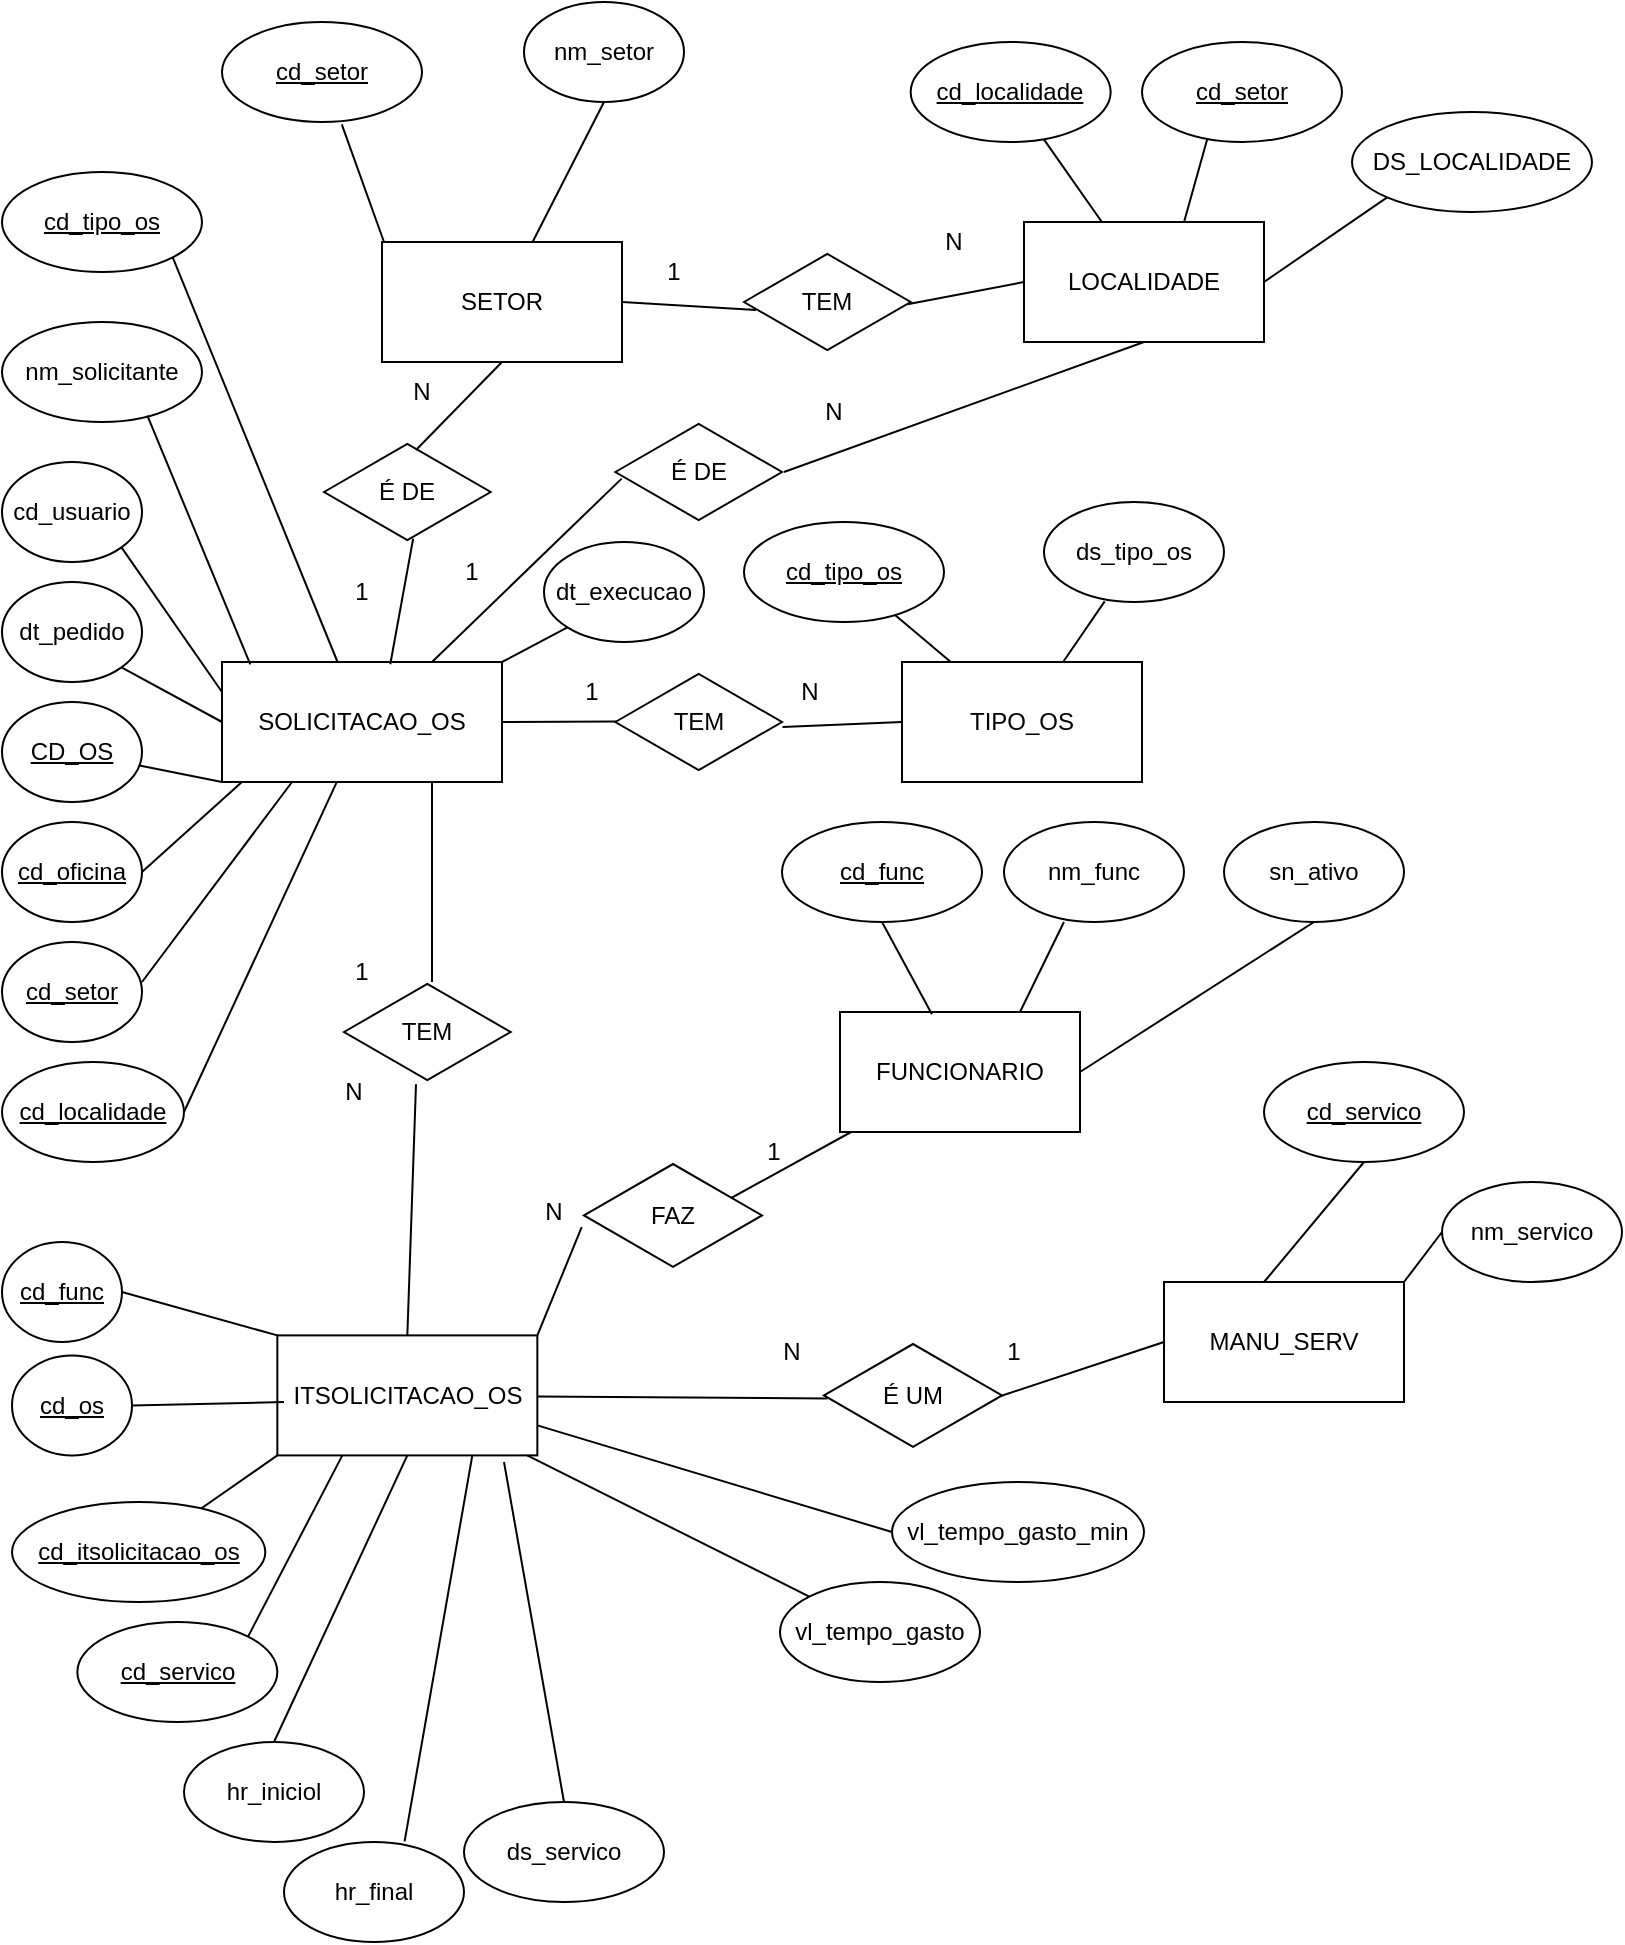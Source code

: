 <mxfile version="20.8.20" type="github">
  <diagram name="Página-1" id="6980AKdjeQCheHW8_v9r">
    <mxGraphModel dx="1134" dy="1046" grid="1" gridSize="10" guides="1" tooltips="1" connect="1" arrows="1" fold="1" page="1" pageScale="1" pageWidth="827" pageHeight="1169" math="0" shadow="0">
      <root>
        <mxCell id="0" />
        <mxCell id="1" parent="0" />
        <mxCell id="mYhpT6WNRmOxAPuIhqAg-1" value="&lt;font style=&quot;vertical-align: inherit;&quot;&gt;&lt;font style=&quot;vertical-align: inherit;&quot;&gt;SOLICITACAO_OS&lt;/font&gt;&lt;/font&gt;" style="rounded=0;whiteSpace=wrap;html=1;" vertex="1" parent="1">
          <mxGeometry x="119" y="420" width="140" height="60" as="geometry" />
        </mxCell>
        <mxCell id="mYhpT6WNRmOxAPuIhqAg-3" value="TIPO_OS" style="rounded=0;whiteSpace=wrap;html=1;" vertex="1" parent="1">
          <mxGeometry x="459" y="420" width="120" height="60" as="geometry" />
        </mxCell>
        <mxCell id="mYhpT6WNRmOxAPuIhqAg-4" value="MANU_SERV" style="rounded=0;whiteSpace=wrap;html=1;" vertex="1" parent="1">
          <mxGeometry x="590" y="730" width="120" height="60" as="geometry" />
        </mxCell>
        <mxCell id="mYhpT6WNRmOxAPuIhqAg-5" value="&lt;u&gt;CD_OS&lt;/u&gt;" style="ellipse;whiteSpace=wrap;html=1;" vertex="1" parent="1">
          <mxGeometry x="9" y="440" width="70" height="50" as="geometry" />
        </mxCell>
        <mxCell id="mYhpT6WNRmOxAPuIhqAg-6" value="" style="endArrow=none;html=1;rounded=0;exitX=0;exitY=1;exitDx=0;exitDy=0;" edge="1" parent="1" source="mYhpT6WNRmOxAPuIhqAg-1" target="mYhpT6WNRmOxAPuIhqAg-5">
          <mxGeometry width="50" height="50" relative="1" as="geometry">
            <mxPoint x="379" y="500" as="sourcePoint" />
            <mxPoint x="429" y="450" as="targetPoint" />
          </mxGeometry>
        </mxCell>
        <mxCell id="mYhpT6WNRmOxAPuIhqAg-7" value="dt_pedido" style="ellipse;whiteSpace=wrap;html=1;" vertex="1" parent="1">
          <mxGeometry x="9" y="380" width="70" height="50" as="geometry" />
        </mxCell>
        <mxCell id="mYhpT6WNRmOxAPuIhqAg-8" value="cd_usuario" style="ellipse;whiteSpace=wrap;html=1;direction=south;" vertex="1" parent="1">
          <mxGeometry x="9" y="320" width="70" height="50" as="geometry" />
        </mxCell>
        <mxCell id="mYhpT6WNRmOxAPuIhqAg-9" value="nm_solicitante" style="ellipse;whiteSpace=wrap;html=1;" vertex="1" parent="1">
          <mxGeometry x="9" y="250" width="100" height="50" as="geometry" />
        </mxCell>
        <mxCell id="mYhpT6WNRmOxAPuIhqAg-10" value="" style="endArrow=none;html=1;rounded=0;entryX=1;entryY=1;entryDx=0;entryDy=0;exitX=0;exitY=0.5;exitDx=0;exitDy=0;" edge="1" parent="1" source="mYhpT6WNRmOxAPuIhqAg-1" target="mYhpT6WNRmOxAPuIhqAg-7">
          <mxGeometry width="50" height="50" relative="1" as="geometry">
            <mxPoint x="139" y="640" as="sourcePoint" />
            <mxPoint x="189" y="590" as="targetPoint" />
          </mxGeometry>
        </mxCell>
        <mxCell id="mYhpT6WNRmOxAPuIhqAg-11" value="" style="endArrow=none;html=1;rounded=0;entryX=1;entryY=0;entryDx=0;entryDy=0;exitX=0;exitY=0.25;exitDx=0;exitDy=0;" edge="1" parent="1" source="mYhpT6WNRmOxAPuIhqAg-1" target="mYhpT6WNRmOxAPuIhqAg-8">
          <mxGeometry width="50" height="50" relative="1" as="geometry">
            <mxPoint x="139" y="640" as="sourcePoint" />
            <mxPoint x="189" y="590" as="targetPoint" />
          </mxGeometry>
        </mxCell>
        <mxCell id="mYhpT6WNRmOxAPuIhqAg-12" value="" style="endArrow=none;html=1;rounded=0;entryX=0.727;entryY=0.937;entryDx=0;entryDy=0;exitX=0.101;exitY=0.019;exitDx=0;exitDy=0;exitPerimeter=0;entryPerimeter=0;" edge="1" parent="1" source="mYhpT6WNRmOxAPuIhqAg-1" target="mYhpT6WNRmOxAPuIhqAg-9">
          <mxGeometry width="50" height="50" relative="1" as="geometry">
            <mxPoint x="169" y="420" as="sourcePoint" />
            <mxPoint x="189" y="590" as="targetPoint" />
          </mxGeometry>
        </mxCell>
        <mxCell id="mYhpT6WNRmOxAPuIhqAg-13" value="&lt;u&gt;cd_tipo_os&lt;/u&gt;" style="ellipse;whiteSpace=wrap;html=1;" vertex="1" parent="1">
          <mxGeometry x="9" y="175" width="100" height="50" as="geometry" />
        </mxCell>
        <mxCell id="mYhpT6WNRmOxAPuIhqAg-14" value="" style="endArrow=none;html=1;rounded=0;entryX=1;entryY=1;entryDx=0;entryDy=0;" edge="1" parent="1" source="mYhpT6WNRmOxAPuIhqAg-1" target="mYhpT6WNRmOxAPuIhqAg-13">
          <mxGeometry width="50" height="50" relative="1" as="geometry">
            <mxPoint x="139" y="640" as="sourcePoint" />
            <mxPoint x="189" y="590" as="targetPoint" />
          </mxGeometry>
        </mxCell>
        <mxCell id="mYhpT6WNRmOxAPuIhqAg-15" value="dt_execucao" style="ellipse;whiteSpace=wrap;html=1;" vertex="1" parent="1">
          <mxGeometry x="280" y="360" width="80" height="50" as="geometry" />
        </mxCell>
        <mxCell id="mYhpT6WNRmOxAPuIhqAg-16" value="" style="endArrow=none;html=1;rounded=0;entryX=0;entryY=1;entryDx=0;entryDy=0;exitX=1;exitY=0;exitDx=0;exitDy=0;" edge="1" parent="1" source="mYhpT6WNRmOxAPuIhqAg-1" target="mYhpT6WNRmOxAPuIhqAg-15">
          <mxGeometry width="50" height="50" relative="1" as="geometry">
            <mxPoint x="139" y="640" as="sourcePoint" />
            <mxPoint x="189" y="590" as="targetPoint" />
          </mxGeometry>
        </mxCell>
        <mxCell id="mYhpT6WNRmOxAPuIhqAg-18" value="&lt;u&gt;cd_oficina&lt;/u&gt;" style="ellipse;whiteSpace=wrap;html=1;" vertex="1" parent="1">
          <mxGeometry x="9" y="500" width="70" height="50" as="geometry" />
        </mxCell>
        <mxCell id="mYhpT6WNRmOxAPuIhqAg-19" value="" style="endArrow=none;html=1;rounded=0;entryX=0.071;entryY=1;entryDx=0;entryDy=0;entryPerimeter=0;exitX=1;exitY=0.5;exitDx=0;exitDy=0;" edge="1" parent="1" source="mYhpT6WNRmOxAPuIhqAg-18" target="mYhpT6WNRmOxAPuIhqAg-1">
          <mxGeometry width="50" height="50" relative="1" as="geometry">
            <mxPoint x="139" y="640" as="sourcePoint" />
            <mxPoint x="189" y="590" as="targetPoint" />
          </mxGeometry>
        </mxCell>
        <mxCell id="mYhpT6WNRmOxAPuIhqAg-20" value="&lt;u&gt;cd_setor&lt;/u&gt;" style="ellipse;whiteSpace=wrap;html=1;" vertex="1" parent="1">
          <mxGeometry x="9" y="560" width="70" height="50" as="geometry" />
        </mxCell>
        <mxCell id="mYhpT6WNRmOxAPuIhqAg-21" value="" style="endArrow=none;html=1;rounded=0;entryX=0.25;entryY=1;entryDx=0;entryDy=0;exitX=1;exitY=0.4;exitDx=0;exitDy=0;exitPerimeter=0;" edge="1" parent="1" source="mYhpT6WNRmOxAPuIhqAg-20" target="mYhpT6WNRmOxAPuIhqAg-1">
          <mxGeometry width="50" height="50" relative="1" as="geometry">
            <mxPoint x="139" y="640" as="sourcePoint" />
            <mxPoint x="169" y="500" as="targetPoint" />
          </mxGeometry>
        </mxCell>
        <mxCell id="mYhpT6WNRmOxAPuIhqAg-22" value="&lt;u&gt;cd_localidade&lt;/u&gt;" style="ellipse;whiteSpace=wrap;html=1;" vertex="1" parent="1">
          <mxGeometry x="9" y="620" width="91" height="50" as="geometry" />
        </mxCell>
        <mxCell id="mYhpT6WNRmOxAPuIhqAg-23" value="" style="endArrow=none;html=1;rounded=0;entryX=0.411;entryY=0.995;entryDx=0;entryDy=0;entryPerimeter=0;exitX=1;exitY=0.5;exitDx=0;exitDy=0;" edge="1" parent="1" source="mYhpT6WNRmOxAPuIhqAg-22" target="mYhpT6WNRmOxAPuIhqAg-1">
          <mxGeometry width="50" height="50" relative="1" as="geometry">
            <mxPoint x="139" y="640" as="sourcePoint" />
            <mxPoint x="189" y="590" as="targetPoint" />
          </mxGeometry>
        </mxCell>
        <mxCell id="mYhpT6WNRmOxAPuIhqAg-24" value="&lt;u&gt;cd_tipo_os&lt;/u&gt;" style="ellipse;whiteSpace=wrap;html=1;" vertex="1" parent="1">
          <mxGeometry x="380" y="350" width="100" height="50" as="geometry" />
        </mxCell>
        <mxCell id="mYhpT6WNRmOxAPuIhqAg-25" value="" style="endArrow=none;html=1;rounded=0;" edge="1" parent="1" source="mYhpT6WNRmOxAPuIhqAg-3" target="mYhpT6WNRmOxAPuIhqAg-24">
          <mxGeometry width="50" height="50" relative="1" as="geometry">
            <mxPoint x="139" y="640" as="sourcePoint" />
            <mxPoint x="189" y="590" as="targetPoint" />
          </mxGeometry>
        </mxCell>
        <mxCell id="mYhpT6WNRmOxAPuIhqAg-26" value="TEM" style="html=1;whiteSpace=wrap;aspect=fixed;shape=isoRectangle;" vertex="1" parent="1">
          <mxGeometry x="315.67" y="425" width="83.33" height="50" as="geometry" />
        </mxCell>
        <mxCell id="mYhpT6WNRmOxAPuIhqAg-27" value="" style="endArrow=none;html=1;rounded=0;entryX=1;entryY=0.5;entryDx=0;entryDy=0;exitX=0.009;exitY=0.494;exitDx=0;exitDy=0;exitPerimeter=0;" edge="1" parent="1" source="mYhpT6WNRmOxAPuIhqAg-26" target="mYhpT6WNRmOxAPuIhqAg-1">
          <mxGeometry width="50" height="50" relative="1" as="geometry">
            <mxPoint x="329" y="445" as="sourcePoint" />
            <mxPoint x="189" y="590" as="targetPoint" />
          </mxGeometry>
        </mxCell>
        <mxCell id="mYhpT6WNRmOxAPuIhqAg-28" value="" style="endArrow=none;html=1;rounded=0;entryX=1.003;entryY=0.551;entryDx=0;entryDy=0;entryPerimeter=0;exitX=0;exitY=0.5;exitDx=0;exitDy=0;" edge="1" parent="1" source="mYhpT6WNRmOxAPuIhqAg-3" target="mYhpT6WNRmOxAPuIhqAg-26">
          <mxGeometry width="50" height="50" relative="1" as="geometry">
            <mxPoint x="139" y="640" as="sourcePoint" />
            <mxPoint x="189" y="590" as="targetPoint" />
          </mxGeometry>
        </mxCell>
        <mxCell id="mYhpT6WNRmOxAPuIhqAg-29" value="1" style="text;html=1;strokeColor=none;fillColor=none;align=center;verticalAlign=middle;whiteSpace=wrap;rounded=0;" vertex="1" parent="1">
          <mxGeometry x="289" y="420" width="30" height="30" as="geometry" />
        </mxCell>
        <mxCell id="mYhpT6WNRmOxAPuIhqAg-30" value="N" style="text;html=1;strokeColor=none;fillColor=none;align=center;verticalAlign=middle;whiteSpace=wrap;rounded=0;" vertex="1" parent="1">
          <mxGeometry x="398" y="420" width="30" height="30" as="geometry" />
        </mxCell>
        <mxCell id="mYhpT6WNRmOxAPuIhqAg-33" value="ds_tipo_os" style="ellipse;whiteSpace=wrap;html=1;" vertex="1" parent="1">
          <mxGeometry x="530" y="340" width="90" height="50" as="geometry" />
        </mxCell>
        <mxCell id="mYhpT6WNRmOxAPuIhqAg-34" value="" style="endArrow=none;html=1;rounded=0;entryX=0.337;entryY=0.994;entryDx=0;entryDy=0;entryPerimeter=0;" edge="1" parent="1" source="mYhpT6WNRmOxAPuIhqAg-3" target="mYhpT6WNRmOxAPuIhqAg-33">
          <mxGeometry width="50" height="50" relative="1" as="geometry">
            <mxPoint x="139" y="640" as="sourcePoint" />
            <mxPoint x="189" y="590" as="targetPoint" />
          </mxGeometry>
        </mxCell>
        <mxCell id="mYhpT6WNRmOxAPuIhqAg-35" value="FUNCIONARIO" style="rounded=0;whiteSpace=wrap;html=1;" vertex="1" parent="1">
          <mxGeometry x="428" y="595" width="120" height="60" as="geometry" />
        </mxCell>
        <mxCell id="mYhpT6WNRmOxAPuIhqAg-37" value="&lt;u&gt;cd_func&lt;/u&gt;" style="ellipse;whiteSpace=wrap;html=1;" vertex="1" parent="1">
          <mxGeometry x="399" y="500" width="100" height="50" as="geometry" />
        </mxCell>
        <mxCell id="mYhpT6WNRmOxAPuIhqAg-38" value="" style="endArrow=none;html=1;rounded=0;entryX=0.5;entryY=1;entryDx=0;entryDy=0;exitX=0.383;exitY=0.019;exitDx=0;exitDy=0;exitPerimeter=0;" edge="1" parent="1" source="mYhpT6WNRmOxAPuIhqAg-35" target="mYhpT6WNRmOxAPuIhqAg-37">
          <mxGeometry width="50" height="50" relative="1" as="geometry">
            <mxPoint x="329" y="640" as="sourcePoint" />
            <mxPoint x="379" y="590" as="targetPoint" />
          </mxGeometry>
        </mxCell>
        <mxCell id="mYhpT6WNRmOxAPuIhqAg-39" value="nm_func" style="ellipse;whiteSpace=wrap;html=1;" vertex="1" parent="1">
          <mxGeometry x="510" y="500" width="90" height="50" as="geometry" />
        </mxCell>
        <mxCell id="mYhpT6WNRmOxAPuIhqAg-40" value="" style="endArrow=none;html=1;rounded=0;entryX=0.333;entryY=1;entryDx=0;entryDy=0;entryPerimeter=0;exitX=0.75;exitY=0;exitDx=0;exitDy=0;" edge="1" parent="1" source="mYhpT6WNRmOxAPuIhqAg-35" target="mYhpT6WNRmOxAPuIhqAg-39">
          <mxGeometry width="50" height="50" relative="1" as="geometry">
            <mxPoint x="329" y="640" as="sourcePoint" />
            <mxPoint x="379" y="590" as="targetPoint" />
          </mxGeometry>
        </mxCell>
        <mxCell id="mYhpT6WNRmOxAPuIhqAg-41" value="sn_ativo" style="ellipse;whiteSpace=wrap;html=1;" vertex="1" parent="1">
          <mxGeometry x="620" y="500" width="90" height="50" as="geometry" />
        </mxCell>
        <mxCell id="mYhpT6WNRmOxAPuIhqAg-42" value="" style="endArrow=none;html=1;rounded=0;entryX=0.5;entryY=1;entryDx=0;entryDy=0;exitX=1;exitY=0.5;exitDx=0;exitDy=0;" edge="1" parent="1" source="mYhpT6WNRmOxAPuIhqAg-35" target="mYhpT6WNRmOxAPuIhqAg-41">
          <mxGeometry width="50" height="50" relative="1" as="geometry">
            <mxPoint x="329" y="640" as="sourcePoint" />
            <mxPoint x="379" y="590" as="targetPoint" />
          </mxGeometry>
        </mxCell>
        <mxCell id="mYhpT6WNRmOxAPuIhqAg-43" value="SETOR" style="rounded=0;whiteSpace=wrap;html=1;" vertex="1" parent="1">
          <mxGeometry x="199" y="210" width="120" height="60" as="geometry" />
        </mxCell>
        <mxCell id="mYhpT6WNRmOxAPuIhqAg-44" value="LOCALIDADE" style="rounded=0;whiteSpace=wrap;html=1;" vertex="1" parent="1">
          <mxGeometry x="520" y="200" width="120" height="60" as="geometry" />
        </mxCell>
        <mxCell id="mYhpT6WNRmOxAPuIhqAg-45" value="&lt;u&gt;cd_servico&lt;/u&gt;" style="ellipse;whiteSpace=wrap;html=1;" vertex="1" parent="1">
          <mxGeometry x="640" y="620" width="100" height="50" as="geometry" />
        </mxCell>
        <mxCell id="mYhpT6WNRmOxAPuIhqAg-46" value="nm_servico" style="ellipse;whiteSpace=wrap;html=1;" vertex="1" parent="1">
          <mxGeometry x="729" y="680" width="90" height="50" as="geometry" />
        </mxCell>
        <mxCell id="mYhpT6WNRmOxAPuIhqAg-47" value="" style="endArrow=none;html=1;rounded=0;entryX=0.5;entryY=1;entryDx=0;entryDy=0;exitX=0.417;exitY=0;exitDx=0;exitDy=0;exitPerimeter=0;" edge="1" parent="1" source="mYhpT6WNRmOxAPuIhqAg-4" target="mYhpT6WNRmOxAPuIhqAg-45">
          <mxGeometry width="50" height="50" relative="1" as="geometry">
            <mxPoint x="329" y="750" as="sourcePoint" />
            <mxPoint x="379" y="700" as="targetPoint" />
          </mxGeometry>
        </mxCell>
        <mxCell id="mYhpT6WNRmOxAPuIhqAg-48" value="" style="endArrow=none;html=1;rounded=0;entryX=0;entryY=0.5;entryDx=0;entryDy=0;exitX=1;exitY=0;exitDx=0;exitDy=0;" edge="1" parent="1" source="mYhpT6WNRmOxAPuIhqAg-4" target="mYhpT6WNRmOxAPuIhqAg-46">
          <mxGeometry width="50" height="50" relative="1" as="geometry">
            <mxPoint x="329" y="750" as="sourcePoint" />
            <mxPoint x="379" y="700" as="targetPoint" />
          </mxGeometry>
        </mxCell>
        <mxCell id="mYhpT6WNRmOxAPuIhqAg-49" value="&lt;u&gt;cd_setor&lt;/u&gt;" style="ellipse;whiteSpace=wrap;html=1;" vertex="1" parent="1">
          <mxGeometry x="119" y="100" width="100" height="50" as="geometry" />
        </mxCell>
        <mxCell id="mYhpT6WNRmOxAPuIhqAg-50" value="" style="endArrow=none;html=1;rounded=0;entryX=0.599;entryY=1.023;entryDx=0;entryDy=0;entryPerimeter=0;" edge="1" parent="1" target="mYhpT6WNRmOxAPuIhqAg-49">
          <mxGeometry width="50" height="50" relative="1" as="geometry">
            <mxPoint x="200" y="210" as="sourcePoint" />
            <mxPoint x="380" y="550" as="targetPoint" />
          </mxGeometry>
        </mxCell>
        <mxCell id="mYhpT6WNRmOxAPuIhqAg-51" value="&lt;u&gt;cd_localidade&lt;/u&gt;" style="ellipse;whiteSpace=wrap;html=1;" vertex="1" parent="1">
          <mxGeometry x="463.33" y="110" width="100" height="50" as="geometry" />
        </mxCell>
        <mxCell id="mYhpT6WNRmOxAPuIhqAg-52" value="" style="endArrow=none;html=1;rounded=0;" edge="1" parent="1" source="mYhpT6WNRmOxAPuIhqAg-44" target="mYhpT6WNRmOxAPuIhqAg-51">
          <mxGeometry width="50" height="50" relative="1" as="geometry">
            <mxPoint x="330" y="600" as="sourcePoint" />
            <mxPoint x="380" y="550" as="targetPoint" />
          </mxGeometry>
        </mxCell>
        <mxCell id="mYhpT6WNRmOxAPuIhqAg-53" value="nm_setor" style="ellipse;whiteSpace=wrap;html=1;" vertex="1" parent="1">
          <mxGeometry x="270" y="90" width="80" height="50" as="geometry" />
        </mxCell>
        <mxCell id="mYhpT6WNRmOxAPuIhqAg-54" value="" style="endArrow=none;html=1;rounded=0;entryX=0.5;entryY=1;entryDx=0;entryDy=0;" edge="1" parent="1" source="mYhpT6WNRmOxAPuIhqAg-43" target="mYhpT6WNRmOxAPuIhqAg-53">
          <mxGeometry width="50" height="50" relative="1" as="geometry">
            <mxPoint x="330" y="600" as="sourcePoint" />
            <mxPoint x="380" y="550" as="targetPoint" />
          </mxGeometry>
        </mxCell>
        <mxCell id="mYhpT6WNRmOxAPuIhqAg-55" value="É DE" style="html=1;whiteSpace=wrap;aspect=fixed;shape=isoRectangle;" vertex="1" parent="1">
          <mxGeometry x="170.0" y="310" width="83.33" height="50" as="geometry" />
        </mxCell>
        <mxCell id="mYhpT6WNRmOxAPuIhqAg-56" value="É DE" style="html=1;whiteSpace=wrap;aspect=fixed;shape=isoRectangle;" vertex="1" parent="1">
          <mxGeometry x="315.67" y="300" width="83.33" height="50" as="geometry" />
        </mxCell>
        <mxCell id="mYhpT6WNRmOxAPuIhqAg-57" value="" style="endArrow=none;html=1;rounded=0;entryX=0.535;entryY=0.966;entryDx=0;entryDy=0;entryPerimeter=0;exitX=0.601;exitY=0.019;exitDx=0;exitDy=0;exitPerimeter=0;" edge="1" parent="1" source="mYhpT6WNRmOxAPuIhqAg-1" target="mYhpT6WNRmOxAPuIhqAg-55">
          <mxGeometry width="50" height="50" relative="1" as="geometry">
            <mxPoint x="330" y="600" as="sourcePoint" />
            <mxPoint x="380" y="550" as="targetPoint" />
          </mxGeometry>
        </mxCell>
        <mxCell id="mYhpT6WNRmOxAPuIhqAg-58" value="" style="endArrow=none;html=1;rounded=0;entryX=0.038;entryY=0.566;entryDx=0;entryDy=0;entryPerimeter=0;exitX=0.75;exitY=0;exitDx=0;exitDy=0;" edge="1" parent="1" source="mYhpT6WNRmOxAPuIhqAg-1" target="mYhpT6WNRmOxAPuIhqAg-56">
          <mxGeometry width="50" height="50" relative="1" as="geometry">
            <mxPoint x="330" y="600" as="sourcePoint" />
            <mxPoint x="380" y="550" as="targetPoint" />
          </mxGeometry>
        </mxCell>
        <mxCell id="mYhpT6WNRmOxAPuIhqAg-59" value="" style="endArrow=none;html=1;rounded=0;entryX=0.5;entryY=1;entryDx=0;entryDy=0;exitX=0.552;exitY=0.08;exitDx=0;exitDy=0;exitPerimeter=0;" edge="1" parent="1" source="mYhpT6WNRmOxAPuIhqAg-55" target="mYhpT6WNRmOxAPuIhqAg-43">
          <mxGeometry width="50" height="50" relative="1" as="geometry">
            <mxPoint x="330" y="600" as="sourcePoint" />
            <mxPoint x="380" y="550" as="targetPoint" />
          </mxGeometry>
        </mxCell>
        <mxCell id="mYhpT6WNRmOxAPuIhqAg-60" value="" style="endArrow=none;html=1;rounded=0;entryX=0.5;entryY=1;entryDx=0;entryDy=0;" edge="1" parent="1" target="mYhpT6WNRmOxAPuIhqAg-44">
          <mxGeometry width="50" height="50" relative="1" as="geometry">
            <mxPoint x="400" y="325" as="sourcePoint" />
            <mxPoint x="380" y="550" as="targetPoint" />
          </mxGeometry>
        </mxCell>
        <mxCell id="mYhpT6WNRmOxAPuIhqAg-61" value="1" style="text;html=1;strokeColor=none;fillColor=none;align=center;verticalAlign=middle;whiteSpace=wrap;rounded=0;" vertex="1" parent="1">
          <mxGeometry x="174" y="370" width="30" height="30" as="geometry" />
        </mxCell>
        <mxCell id="mYhpT6WNRmOxAPuIhqAg-63" value="1" style="text;html=1;strokeColor=none;fillColor=none;align=center;verticalAlign=middle;whiteSpace=wrap;rounded=0;" vertex="1" parent="1">
          <mxGeometry x="229" y="360" width="30" height="30" as="geometry" />
        </mxCell>
        <mxCell id="mYhpT6WNRmOxAPuIhqAg-64" value="N" style="text;html=1;strokeColor=none;fillColor=none;align=center;verticalAlign=middle;whiteSpace=wrap;rounded=0;" vertex="1" parent="1">
          <mxGeometry x="410" y="280" width="30" height="30" as="geometry" />
        </mxCell>
        <mxCell id="mYhpT6WNRmOxAPuIhqAg-65" value="N" style="text;html=1;strokeColor=none;fillColor=none;align=center;verticalAlign=middle;whiteSpace=wrap;rounded=0;" vertex="1" parent="1">
          <mxGeometry x="204" y="270" width="30" height="30" as="geometry" />
        </mxCell>
        <mxCell id="mYhpT6WNRmOxAPuIhqAg-66" value="TEM" style="html=1;whiteSpace=wrap;aspect=fixed;shape=isoRectangle;" vertex="1" parent="1">
          <mxGeometry x="380.0" y="215" width="83.33" height="50" as="geometry" />
        </mxCell>
        <mxCell id="mYhpT6WNRmOxAPuIhqAg-67" value="" style="endArrow=none;html=1;rounded=0;entryX=0.072;entryY=0.58;entryDx=0;entryDy=0;entryPerimeter=0;exitX=1;exitY=0.5;exitDx=0;exitDy=0;" edge="1" parent="1" source="mYhpT6WNRmOxAPuIhqAg-43" target="mYhpT6WNRmOxAPuIhqAg-66">
          <mxGeometry width="50" height="50" relative="1" as="geometry">
            <mxPoint x="330" y="600" as="sourcePoint" />
            <mxPoint x="380" y="550" as="targetPoint" />
          </mxGeometry>
        </mxCell>
        <mxCell id="mYhpT6WNRmOxAPuIhqAg-68" value="" style="endArrow=none;html=1;rounded=0;entryX=0.981;entryY=0.523;entryDx=0;entryDy=0;entryPerimeter=0;exitX=0;exitY=0.5;exitDx=0;exitDy=0;" edge="1" parent="1" source="mYhpT6WNRmOxAPuIhqAg-44" target="mYhpT6WNRmOxAPuIhqAg-66">
          <mxGeometry width="50" height="50" relative="1" as="geometry">
            <mxPoint x="330" y="600" as="sourcePoint" />
            <mxPoint x="380" y="550" as="targetPoint" />
          </mxGeometry>
        </mxCell>
        <mxCell id="mYhpT6WNRmOxAPuIhqAg-69" value="1" style="text;html=1;strokeColor=none;fillColor=none;align=center;verticalAlign=middle;whiteSpace=wrap;rounded=0;" vertex="1" parent="1">
          <mxGeometry x="330" y="210" width="30" height="30" as="geometry" />
        </mxCell>
        <mxCell id="mYhpT6WNRmOxAPuIhqAg-70" value="N" style="text;html=1;strokeColor=none;fillColor=none;align=center;verticalAlign=middle;whiteSpace=wrap;rounded=0;" vertex="1" parent="1">
          <mxGeometry x="470" y="195" width="30" height="30" as="geometry" />
        </mxCell>
        <mxCell id="mYhpT6WNRmOxAPuIhqAg-71" value="&lt;u&gt;cd_setor&lt;/u&gt;" style="ellipse;whiteSpace=wrap;html=1;" vertex="1" parent="1">
          <mxGeometry x="579" y="110" width="100" height="50" as="geometry" />
        </mxCell>
        <mxCell id="mYhpT6WNRmOxAPuIhqAg-72" value="" style="endArrow=none;html=1;rounded=0;entryX=0.327;entryY=0.966;entryDx=0;entryDy=0;entryPerimeter=0;exitX=0.667;exitY=0;exitDx=0;exitDy=0;exitPerimeter=0;" edge="1" parent="1" source="mYhpT6WNRmOxAPuIhqAg-44" target="mYhpT6WNRmOxAPuIhqAg-71">
          <mxGeometry width="50" height="50" relative="1" as="geometry">
            <mxPoint x="330" y="600" as="sourcePoint" />
            <mxPoint x="380" y="550" as="targetPoint" />
          </mxGeometry>
        </mxCell>
        <mxCell id="mYhpT6WNRmOxAPuIhqAg-73" value="DS_LOCALIDADE" style="ellipse;whiteSpace=wrap;html=1;" vertex="1" parent="1">
          <mxGeometry x="684" y="145" width="120" height="50" as="geometry" />
        </mxCell>
        <mxCell id="mYhpT6WNRmOxAPuIhqAg-74" value="" style="endArrow=none;html=1;rounded=0;entryX=0;entryY=1;entryDx=0;entryDy=0;exitX=1;exitY=0.5;exitDx=0;exitDy=0;" edge="1" parent="1" source="mYhpT6WNRmOxAPuIhqAg-44" target="mYhpT6WNRmOxAPuIhqAg-73">
          <mxGeometry width="50" height="50" relative="1" as="geometry">
            <mxPoint x="330" y="600" as="sourcePoint" />
            <mxPoint x="380" y="550" as="targetPoint" />
          </mxGeometry>
        </mxCell>
        <mxCell id="mYhpT6WNRmOxAPuIhqAg-76" value="" style="endArrow=none;html=1;rounded=0;entryX=0.75;entryY=1;entryDx=0;entryDy=0;" edge="1" parent="1" target="mYhpT6WNRmOxAPuIhqAg-1">
          <mxGeometry width="50" height="50" relative="1" as="geometry">
            <mxPoint x="224" y="580" as="sourcePoint" />
            <mxPoint x="380" y="550" as="targetPoint" />
          </mxGeometry>
        </mxCell>
        <mxCell id="mYhpT6WNRmOxAPuIhqAg-77" value="" style="endArrow=none;html=1;rounded=0;" edge="1" parent="1" target="mYhpT6WNRmOxAPuIhqAg-35">
          <mxGeometry width="50" height="50" relative="1" as="geometry">
            <mxPoint x="370" y="690" as="sourcePoint" />
            <mxPoint x="380" y="550" as="targetPoint" />
          </mxGeometry>
        </mxCell>
        <mxCell id="mYhpT6WNRmOxAPuIhqAg-78" value="" style="endArrow=none;html=1;rounded=0;entryX=0;entryY=0.5;entryDx=0;entryDy=0;exitX=0.998;exitY=0.503;exitDx=0;exitDy=0;exitPerimeter=0;" edge="1" parent="1" source="mYhpT6WNRmOxAPuIhqAg-86" target="mYhpT6WNRmOxAPuIhqAg-4">
          <mxGeometry width="50" height="50" relative="1" as="geometry">
            <mxPoint x="480" y="780" as="sourcePoint" />
            <mxPoint x="380" y="550" as="targetPoint" />
          </mxGeometry>
        </mxCell>
        <mxCell id="mYhpT6WNRmOxAPuIhqAg-79" value="N" style="text;html=1;strokeColor=none;fillColor=none;align=center;verticalAlign=middle;whiteSpace=wrap;rounded=0;" vertex="1" parent="1">
          <mxGeometry x="170" y="620" width="30" height="30" as="geometry" />
        </mxCell>
        <mxCell id="mYhpT6WNRmOxAPuIhqAg-80" value="N" style="text;html=1;strokeColor=none;fillColor=none;align=center;verticalAlign=middle;whiteSpace=wrap;rounded=0;" vertex="1" parent="1">
          <mxGeometry x="389" y="750" width="30" height="30" as="geometry" />
        </mxCell>
        <mxCell id="mYhpT6WNRmOxAPuIhqAg-81" value="1" style="text;html=1;strokeColor=none;fillColor=none;align=center;verticalAlign=middle;whiteSpace=wrap;rounded=0;" vertex="1" parent="1">
          <mxGeometry x="174" y="560" width="30" height="30" as="geometry" />
        </mxCell>
        <mxCell id="mYhpT6WNRmOxAPuIhqAg-82" value="&lt;u&gt;cd_itsolicitacao_os&lt;/u&gt;" style="ellipse;whiteSpace=wrap;html=1;" vertex="1" parent="1">
          <mxGeometry x="14.0" y="840" width="126.67" height="50" as="geometry" />
        </mxCell>
        <mxCell id="mYhpT6WNRmOxAPuIhqAg-83" value="ITSOLICITACAO_OS" style="rounded=0;whiteSpace=wrap;html=1;" vertex="1" parent="1">
          <mxGeometry x="146.67" y="756.7" width="130" height="60" as="geometry" />
        </mxCell>
        <mxCell id="mYhpT6WNRmOxAPuIhqAg-84" value="TEM" style="html=1;whiteSpace=wrap;aspect=fixed;shape=isoRectangle;" vertex="1" parent="1">
          <mxGeometry x="180.0" y="580" width="83.33" height="50" as="geometry" />
        </mxCell>
        <mxCell id="mYhpT6WNRmOxAPuIhqAg-85" value="FAZ" style="html=1;whiteSpace=wrap;aspect=fixed;shape=isoRectangle;" vertex="1" parent="1">
          <mxGeometry x="300" y="670" width="89" height="53.4" as="geometry" />
        </mxCell>
        <mxCell id="mYhpT6WNRmOxAPuIhqAg-86" value="É UM" style="html=1;whiteSpace=wrap;aspect=fixed;shape=isoRectangle;" vertex="1" parent="1">
          <mxGeometry x="420" y="760" width="89" height="53.4" as="geometry" />
        </mxCell>
        <mxCell id="mYhpT6WNRmOxAPuIhqAg-87" value="" style="endArrow=none;html=1;rounded=0;entryX=0.432;entryY=1.023;entryDx=0;entryDy=0;entryPerimeter=0;exitX=0.5;exitY=0;exitDx=0;exitDy=0;" edge="1" parent="1" source="mYhpT6WNRmOxAPuIhqAg-83" target="mYhpT6WNRmOxAPuIhqAg-84">
          <mxGeometry width="50" height="50" relative="1" as="geometry">
            <mxPoint x="330" y="890" as="sourcePoint" />
            <mxPoint x="380" y="840" as="targetPoint" />
          </mxGeometry>
        </mxCell>
        <mxCell id="mYhpT6WNRmOxAPuIhqAg-88" value="" style="endArrow=none;html=1;rounded=0;entryX=-0.013;entryY=0.61;entryDx=0;entryDy=0;entryPerimeter=0;exitX=1;exitY=0;exitDx=0;exitDy=0;" edge="1" parent="1" source="mYhpT6WNRmOxAPuIhqAg-83" target="mYhpT6WNRmOxAPuIhqAg-85">
          <mxGeometry width="50" height="50" relative="1" as="geometry">
            <mxPoint x="330" y="890" as="sourcePoint" />
            <mxPoint x="380" y="840" as="targetPoint" />
          </mxGeometry>
        </mxCell>
        <mxCell id="mYhpT6WNRmOxAPuIhqAg-89" value="" style="endArrow=none;html=1;rounded=0;entryX=0.019;entryY=0.53;entryDx=0;entryDy=0;entryPerimeter=0;" edge="1" parent="1" source="mYhpT6WNRmOxAPuIhqAg-83" target="mYhpT6WNRmOxAPuIhqAg-86">
          <mxGeometry width="50" height="50" relative="1" as="geometry">
            <mxPoint x="330" y="890" as="sourcePoint" />
            <mxPoint x="380" y="840" as="targetPoint" />
          </mxGeometry>
        </mxCell>
        <mxCell id="mYhpT6WNRmOxAPuIhqAg-90" value="1" style="text;html=1;strokeColor=none;fillColor=none;align=center;verticalAlign=middle;whiteSpace=wrap;rounded=0;" vertex="1" parent="1">
          <mxGeometry x="380" y="650" width="30" height="30" as="geometry" />
        </mxCell>
        <mxCell id="mYhpT6WNRmOxAPuIhqAg-91" value="N" style="text;html=1;strokeColor=none;fillColor=none;align=center;verticalAlign=middle;whiteSpace=wrap;rounded=0;" vertex="1" parent="1">
          <mxGeometry x="270" y="680" width="30" height="30" as="geometry" />
        </mxCell>
        <mxCell id="mYhpT6WNRmOxAPuIhqAg-92" value="1" style="text;html=1;strokeColor=none;fillColor=none;align=center;verticalAlign=middle;whiteSpace=wrap;rounded=0;" vertex="1" parent="1">
          <mxGeometry x="500" y="750" width="30" height="30" as="geometry" />
        </mxCell>
        <mxCell id="mYhpT6WNRmOxAPuIhqAg-95" value="" style="endArrow=none;html=1;rounded=0;exitX=0;exitY=1;exitDx=0;exitDy=0;" edge="1" parent="1" source="mYhpT6WNRmOxAPuIhqAg-83" target="mYhpT6WNRmOxAPuIhqAg-82">
          <mxGeometry width="50" height="50" relative="1" as="geometry">
            <mxPoint x="330" y="750" as="sourcePoint" />
            <mxPoint x="380" y="700" as="targetPoint" />
          </mxGeometry>
        </mxCell>
        <mxCell id="mYhpT6WNRmOxAPuIhqAg-96" value="&lt;u&gt;cd_os&lt;/u&gt;" style="ellipse;whiteSpace=wrap;html=1;" vertex="1" parent="1">
          <mxGeometry x="14" y="766.7" width="60" height="50" as="geometry" />
        </mxCell>
        <mxCell id="mYhpT6WNRmOxAPuIhqAg-97" value="" style="endArrow=none;html=1;rounded=0;exitX=1;exitY=0.5;exitDx=0;exitDy=0;" edge="1" parent="1" source="mYhpT6WNRmOxAPuIhqAg-96">
          <mxGeometry width="50" height="50" relative="1" as="geometry">
            <mxPoint x="330" y="750" as="sourcePoint" />
            <mxPoint x="150" y="790" as="targetPoint" />
          </mxGeometry>
        </mxCell>
        <mxCell id="mYhpT6WNRmOxAPuIhqAg-98" value="&lt;u&gt;cd_func&lt;/u&gt;" style="ellipse;whiteSpace=wrap;html=1;" vertex="1" parent="1">
          <mxGeometry x="9" y="710" width="60" height="50" as="geometry" />
        </mxCell>
        <mxCell id="mYhpT6WNRmOxAPuIhqAg-99" value="" style="endArrow=none;html=1;rounded=0;exitX=1;exitY=0.5;exitDx=0;exitDy=0;entryX=0;entryY=0;entryDx=0;entryDy=0;" edge="1" parent="1" source="mYhpT6WNRmOxAPuIhqAg-98" target="mYhpT6WNRmOxAPuIhqAg-83">
          <mxGeometry width="50" height="50" relative="1" as="geometry">
            <mxPoint x="330" y="750" as="sourcePoint" />
            <mxPoint x="380" y="700" as="targetPoint" />
          </mxGeometry>
        </mxCell>
        <mxCell id="mYhpT6WNRmOxAPuIhqAg-100" value="&lt;u&gt;cd_servico&lt;/u&gt;" style="ellipse;whiteSpace=wrap;html=1;" vertex="1" parent="1">
          <mxGeometry x="46.67" y="900" width="100" height="50" as="geometry" />
        </mxCell>
        <mxCell id="mYhpT6WNRmOxAPuIhqAg-101" value="" style="endArrow=none;html=1;rounded=0;exitX=1;exitY=0;exitDx=0;exitDy=0;entryX=0.25;entryY=1;entryDx=0;entryDy=0;" edge="1" parent="1" source="mYhpT6WNRmOxAPuIhqAg-100" target="mYhpT6WNRmOxAPuIhqAg-83">
          <mxGeometry width="50" height="50" relative="1" as="geometry">
            <mxPoint x="330" y="750" as="sourcePoint" />
            <mxPoint x="380" y="700" as="targetPoint" />
          </mxGeometry>
        </mxCell>
        <mxCell id="mYhpT6WNRmOxAPuIhqAg-102" value="hr_iniciol" style="ellipse;whiteSpace=wrap;html=1;" vertex="1" parent="1">
          <mxGeometry x="100" y="960" width="90" height="50" as="geometry" />
        </mxCell>
        <mxCell id="mYhpT6WNRmOxAPuIhqAg-103" value="hr_final" style="ellipse;whiteSpace=wrap;html=1;" vertex="1" parent="1">
          <mxGeometry x="150" y="1010" width="90" height="50" as="geometry" />
        </mxCell>
        <mxCell id="mYhpT6WNRmOxAPuIhqAg-104" style="edgeStyle=orthogonalEdgeStyle;rounded=0;orthogonalLoop=1;jettySize=auto;html=1;exitX=0.5;exitY=1;exitDx=0;exitDy=0;" edge="1" parent="1" source="mYhpT6WNRmOxAPuIhqAg-102" target="mYhpT6WNRmOxAPuIhqAg-102">
          <mxGeometry relative="1" as="geometry" />
        </mxCell>
        <mxCell id="mYhpT6WNRmOxAPuIhqAg-105" value="" style="endArrow=none;html=1;rounded=0;entryX=0.5;entryY=1;entryDx=0;entryDy=0;exitX=0.5;exitY=0;exitDx=0;exitDy=0;" edge="1" parent="1" source="mYhpT6WNRmOxAPuIhqAg-102" target="mYhpT6WNRmOxAPuIhqAg-83">
          <mxGeometry width="50" height="50" relative="1" as="geometry">
            <mxPoint x="330" y="750" as="sourcePoint" />
            <mxPoint x="380" y="700" as="targetPoint" />
          </mxGeometry>
        </mxCell>
        <mxCell id="mYhpT6WNRmOxAPuIhqAg-106" value="" style="endArrow=none;html=1;rounded=0;exitX=0.75;exitY=1;exitDx=0;exitDy=0;entryX=0.67;entryY=-0.006;entryDx=0;entryDy=0;entryPerimeter=0;" edge="1" parent="1" source="mYhpT6WNRmOxAPuIhqAg-83" target="mYhpT6WNRmOxAPuIhqAg-103">
          <mxGeometry width="50" height="50" relative="1" as="geometry">
            <mxPoint x="330" y="750" as="sourcePoint" />
            <mxPoint x="200" y="1020" as="targetPoint" />
          </mxGeometry>
        </mxCell>
        <mxCell id="mYhpT6WNRmOxAPuIhqAg-107" value="vl_tempo_gasto_min" style="ellipse;whiteSpace=wrap;html=1;" vertex="1" parent="1">
          <mxGeometry x="454" y="830" width="126" height="50" as="geometry" />
        </mxCell>
        <mxCell id="mYhpT6WNRmOxAPuIhqAg-108" value="" style="endArrow=none;html=1;rounded=0;exitX=1;exitY=0.75;exitDx=0;exitDy=0;entryX=0;entryY=0.5;entryDx=0;entryDy=0;" edge="1" parent="1" source="mYhpT6WNRmOxAPuIhqAg-83" target="mYhpT6WNRmOxAPuIhqAg-107">
          <mxGeometry width="50" height="50" relative="1" as="geometry">
            <mxPoint x="330" y="750" as="sourcePoint" />
            <mxPoint x="380" y="700" as="targetPoint" />
          </mxGeometry>
        </mxCell>
        <mxCell id="mYhpT6WNRmOxAPuIhqAg-109" value="vl_tempo_gasto" style="ellipse;whiteSpace=wrap;html=1;" vertex="1" parent="1">
          <mxGeometry x="398" y="880" width="100" height="50" as="geometry" />
        </mxCell>
        <mxCell id="mYhpT6WNRmOxAPuIhqAg-110" value="" style="endArrow=none;html=1;rounded=0;" edge="1" parent="1" source="mYhpT6WNRmOxAPuIhqAg-83" target="mYhpT6WNRmOxAPuIhqAg-109">
          <mxGeometry width="50" height="50" relative="1" as="geometry">
            <mxPoint x="330" y="750" as="sourcePoint" />
            <mxPoint x="390" y="700" as="targetPoint" />
          </mxGeometry>
        </mxCell>
        <mxCell id="mYhpT6WNRmOxAPuIhqAg-111" value="ds_servico" style="ellipse;whiteSpace=wrap;html=1;" vertex="1" parent="1">
          <mxGeometry x="240" y="990" width="100" height="50" as="geometry" />
        </mxCell>
        <mxCell id="mYhpT6WNRmOxAPuIhqAg-112" value="" style="endArrow=none;html=1;rounded=0;entryX=0.5;entryY=0;entryDx=0;entryDy=0;" edge="1" parent="1" target="mYhpT6WNRmOxAPuIhqAg-111">
          <mxGeometry width="50" height="50" relative="1" as="geometry">
            <mxPoint x="260" y="820" as="sourcePoint" />
            <mxPoint x="380" y="700" as="targetPoint" />
          </mxGeometry>
        </mxCell>
      </root>
    </mxGraphModel>
  </diagram>
</mxfile>
